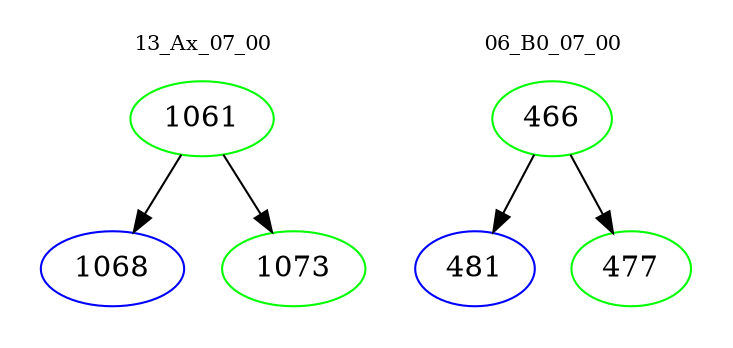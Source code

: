 digraph{
subgraph cluster_0 {
color = white
label = "13_Ax_07_00";
fontsize=10;
T0_1061 [label="1061", color="green"]
T0_1061 -> T0_1068 [color="black"]
T0_1068 [label="1068", color="blue"]
T0_1061 -> T0_1073 [color="black"]
T0_1073 [label="1073", color="green"]
}
subgraph cluster_1 {
color = white
label = "06_B0_07_00";
fontsize=10;
T1_466 [label="466", color="green"]
T1_466 -> T1_481 [color="black"]
T1_481 [label="481", color="blue"]
T1_466 -> T1_477 [color="black"]
T1_477 [label="477", color="green"]
}
}
